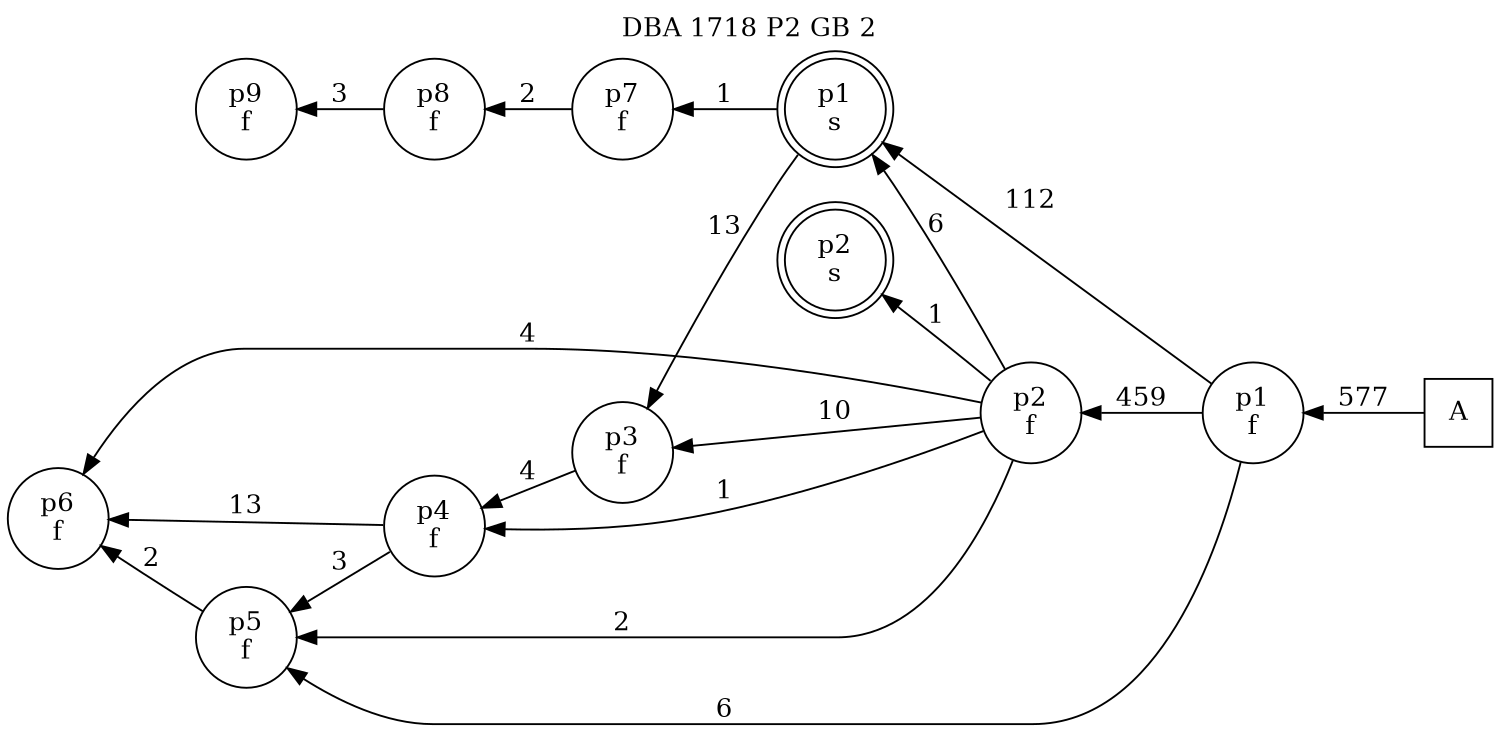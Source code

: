 digraph DBA_1718_P2_GB_2_LOW {
labelloc="tl"
label= " DBA 1718 P2 GB 2 "
rankdir="RL";
graph [ size=" 10 , 10 !"]

"A" [shape="square" label="A"]
"p1_f" [shape="circle" label="p1
f"]
"p1_s" [shape="doublecircle" label="p1
s"]
"p2_f" [shape="circle" label="p2
f"]
"p3_f" [shape="circle" label="p3
f"]
"p4_f" [shape="circle" label="p4
f"]
"p5_f" [shape="circle" label="p5
f"]
"p6_f" [shape="circle" label="p6
f"]
"p7_f" [shape="circle" label="p7
f"]
"p8_f" [shape="circle" label="p8
f"]
"p9_f" [shape="circle" label="p9
f"]
"p2_s" [shape="doublecircle" label="p2
s"]
"A" -> "p1_f" [ label=577]
"p1_f" -> "p1_s" [ label=112]
"p1_f" -> "p2_f" [ label=459]
"p1_f" -> "p5_f" [ label=6]
"p1_s" -> "p3_f" [ label=13]
"p1_s" -> "p7_f" [ label=1]
"p2_f" -> "p1_s" [ label=6]
"p2_f" -> "p3_f" [ label=10]
"p2_f" -> "p4_f" [ label=1]
"p2_f" -> "p5_f" [ label=2]
"p2_f" -> "p6_f" [ label=4]
"p2_f" -> "p2_s" [ label=1]
"p3_f" -> "p4_f" [ label=4]
"p4_f" -> "p5_f" [ label=3]
"p4_f" -> "p6_f" [ label=13]
"p5_f" -> "p6_f" [ label=2]
"p7_f" -> "p8_f" [ label=2]
"p8_f" -> "p9_f" [ label=3]
}
